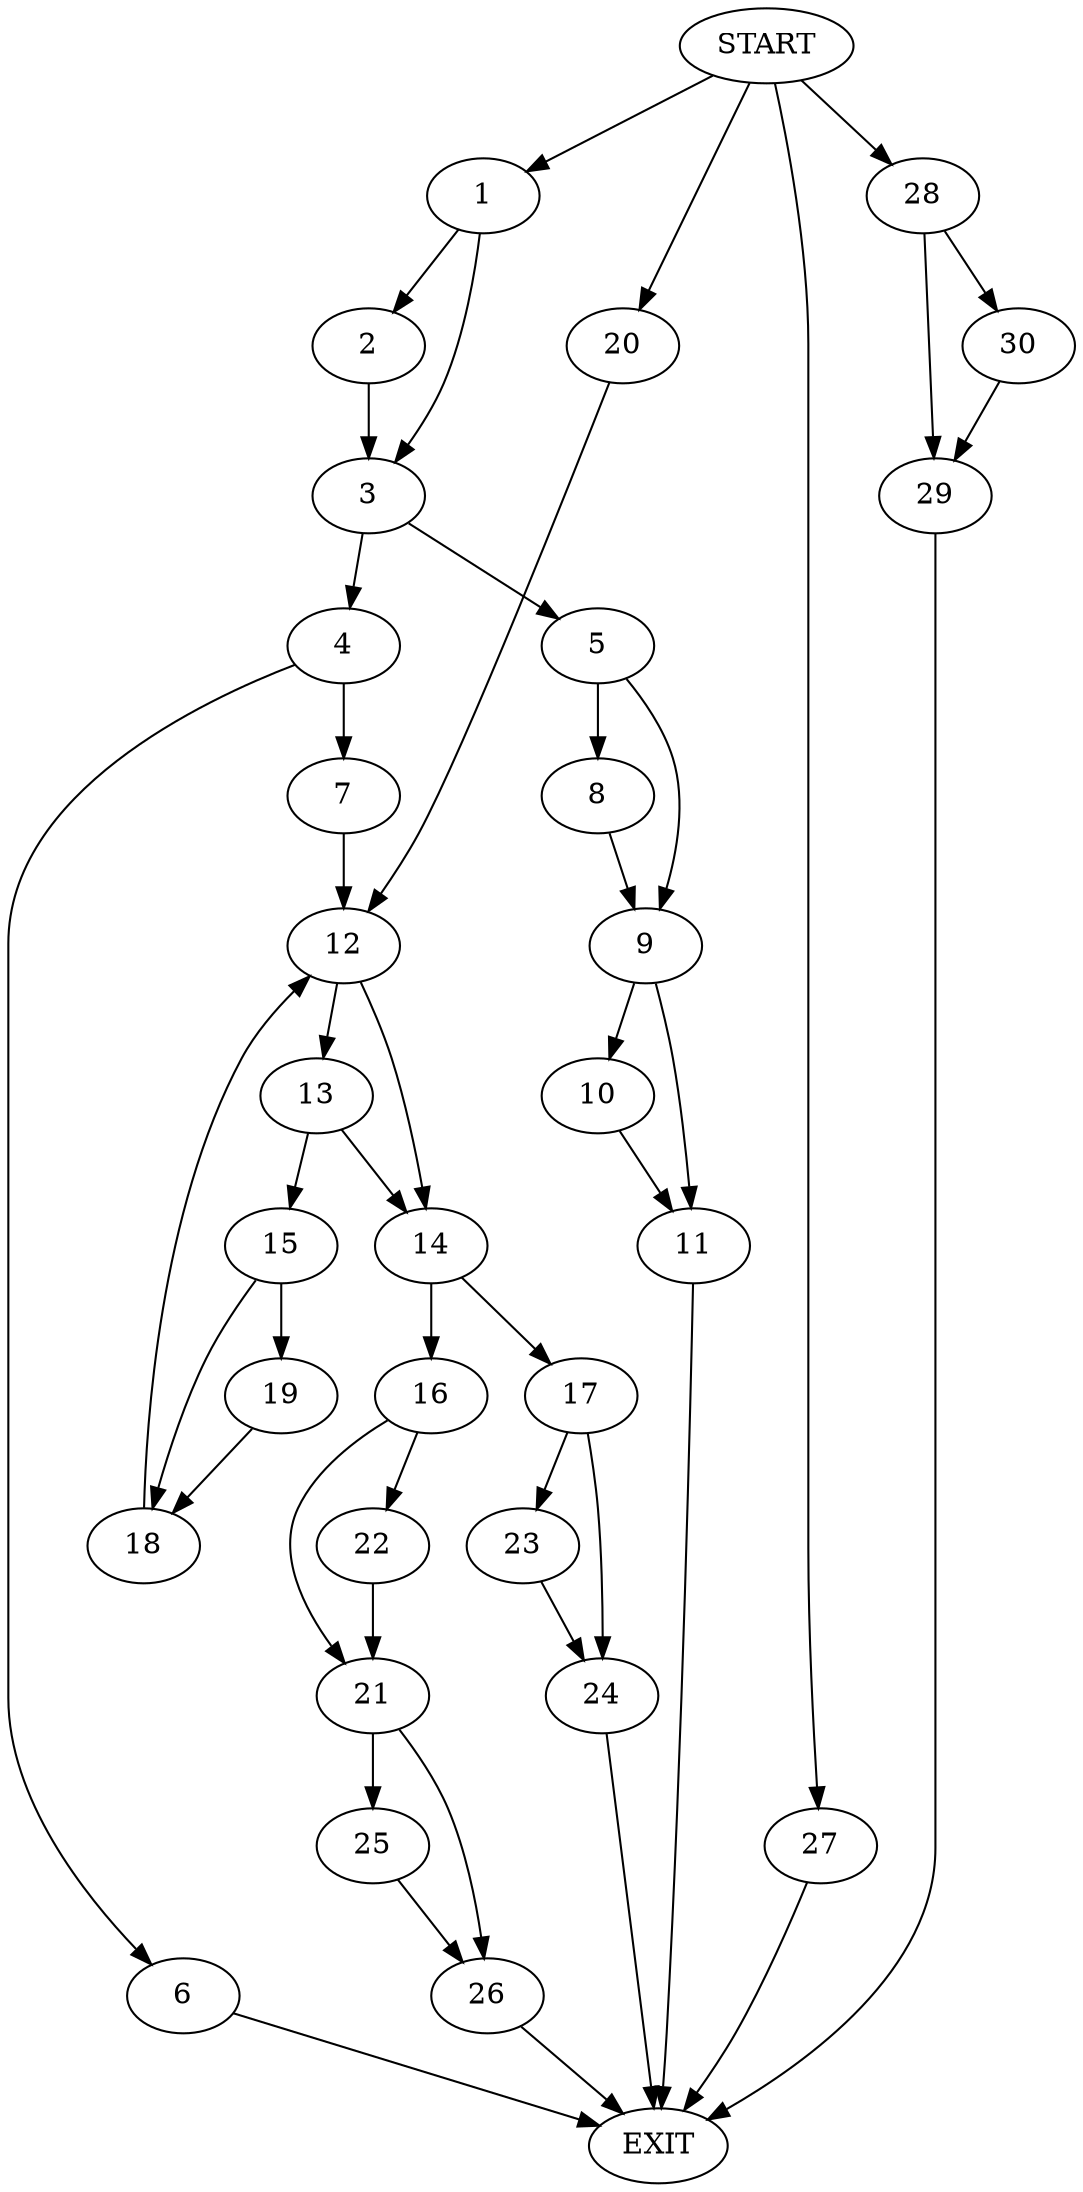 digraph {
0 [label="START"]
31 [label="EXIT"]
0 -> 1
1 -> 2
1 -> 3
3 -> 4
3 -> 5
2 -> 3
4 -> 6
4 -> 7
5 -> 8
5 -> 9
8 -> 9
9 -> 10
9 -> 11
10 -> 11
11 -> 31
6 -> 31
7 -> 12
12 -> 13
12 -> 14
13 -> 15
13 -> 14
14 -> 16
14 -> 17
15 -> 18
15 -> 19
19 -> 18
18 -> 12
0 -> 20
20 -> 12
16 -> 21
16 -> 22
17 -> 23
17 -> 24
24 -> 31
23 -> 24
21 -> 25
21 -> 26
22 -> 21
0 -> 27
27 -> 31
26 -> 31
25 -> 26
0 -> 28
28 -> 29
28 -> 30
29 -> 31
30 -> 29
}
